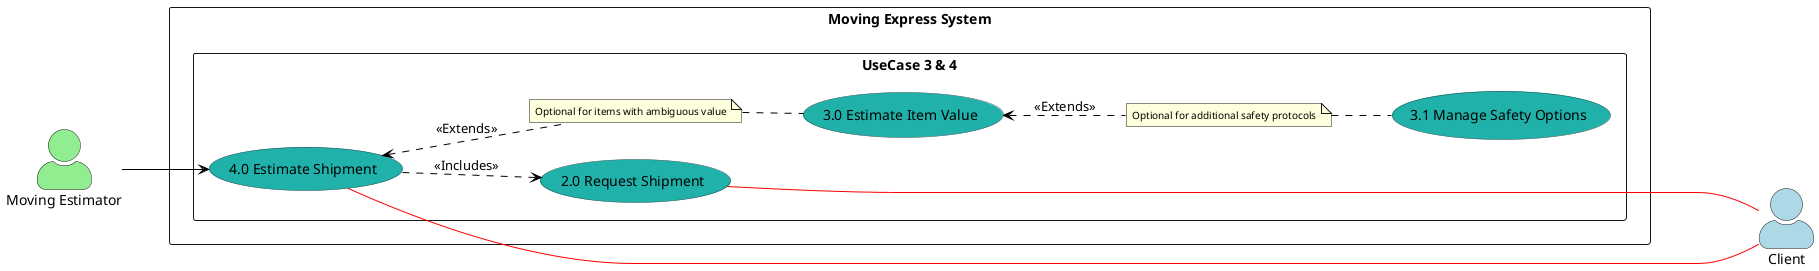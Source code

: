@startuml

left to right direction
skinparam actorStyle awesome

skinparam note {
 FontSize 10
}
skinparam usecase {
   BackgroundColor DarkSeaGreen
   BorderColor DarkSlateGray
   ArrowColor Black
   ActorBorderColor black
   ActorBackgroundColor<< Human >> Gold
}

actor "Moving Estimator" as MovingEstimator #LightGreen
actor Client as "Client" #LightBlue

rectangle "Moving Express System" {
   rectangle "UseCase 3 & 4" {
     usecase "2.0 Request Shipment" as UC2 #LightSeaGreen
     usecase "4.0 Estimate Shipment" as UC4 #LightSeaGreen
     usecase "3.0 Estimate Item Value" as UC3 #LightSeaGreen
     usecase "3.1 Manage Safety Options" as UC3_1 #LightSeaGreen

     note "Optional for additional safety protocols" as N1
     note "Optional for items with ambiguous value" as N2

   }
}

UC4 ---[#Red]--- Client
UC2 ---[#Red]--- Client
MovingEstimator --> UC4

UC4 ..> UC2 : <<Includes>>

UC4 <.. N2 : <<Extends>>
N2 .. (UC3)

UC3 <.. N1 : <<Extends>>
N1 .. (UC3_1)



@enduml
